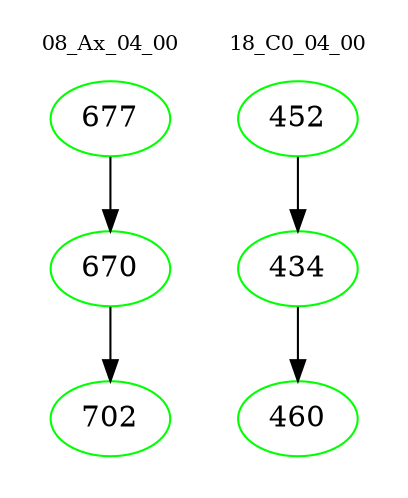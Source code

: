 digraph{
subgraph cluster_0 {
color = white
label = "08_Ax_04_00";
fontsize=10;
T0_677 [label="677", color="green"]
T0_677 -> T0_670 [color="black"]
T0_670 [label="670", color="green"]
T0_670 -> T0_702 [color="black"]
T0_702 [label="702", color="green"]
}
subgraph cluster_1 {
color = white
label = "18_C0_04_00";
fontsize=10;
T1_452 [label="452", color="green"]
T1_452 -> T1_434 [color="black"]
T1_434 [label="434", color="green"]
T1_434 -> T1_460 [color="black"]
T1_460 [label="460", color="green"]
}
}
